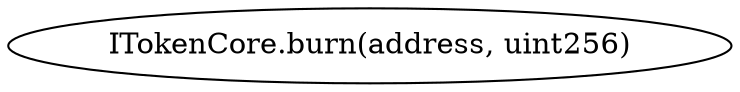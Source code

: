 digraph "" {
	graph [bb="0,0,295.06,36"];
	node [label="\N"];
	"ITokenCore.burn(address, uint256)"	 [height=0.5,
		pos="147.53,18",
		width=4.0981];
}
digraph "" {
	graph [bb="0,0,295.06,36"];
	node [label="\N"];
	"ITokenCore.burn(address, uint256)"	 [height=0.5,
		pos="147.53,18",
		width=4.0981];
}
digraph "" {
	graph [bb="0,0,295.06,36"];
	node [label="\N"];
	"ITokenCore.burn(address, uint256)"	 [height=0.5,
		pos="147.53,18",
		width=4.0981];
}
digraph "" {
	graph [bb="0,0,295.06,36"];
	node [label="\N"];
	"ITokenCore.burn(address, uint256)"	 [height=0.5,
		pos="147.53,18",
		width=4.0981];
}
digraph "" {
	graph [bb="0,0,295.06,36"];
	node [label="\N"];
	"ITokenCore.burn(address, uint256)"	 [height=0.5,
		pos="147.53,18",
		width=4.0981];
}
